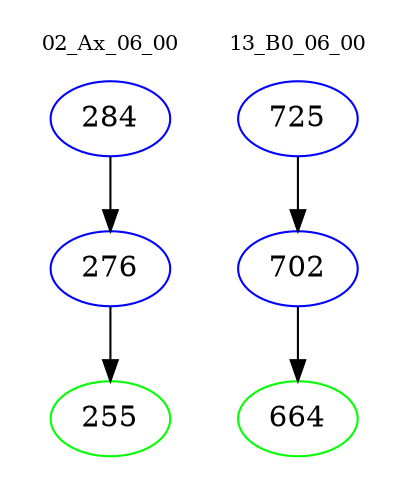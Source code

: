 digraph{
subgraph cluster_0 {
color = white
label = "02_Ax_06_00";
fontsize=10;
T0_284 [label="284", color="blue"]
T0_284 -> T0_276 [color="black"]
T0_276 [label="276", color="blue"]
T0_276 -> T0_255 [color="black"]
T0_255 [label="255", color="green"]
}
subgraph cluster_1 {
color = white
label = "13_B0_06_00";
fontsize=10;
T1_725 [label="725", color="blue"]
T1_725 -> T1_702 [color="black"]
T1_702 [label="702", color="blue"]
T1_702 -> T1_664 [color="black"]
T1_664 [label="664", color="green"]
}
}
